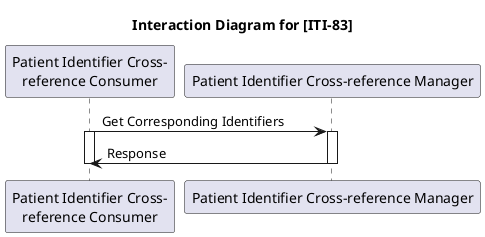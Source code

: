 @startuml

title Interaction Diagram for [ITI-83]

participant consumer as "Patient Identifier Cross-\nreference Consumer"
participant manager as "Patient Identifier Cross-reference Manager"

consumer -> manager : Get Corresponding Identifiers
activate consumer
activate manager

manager -> consumer: Response
deactivate manager
deactivate consumer

@enduml 